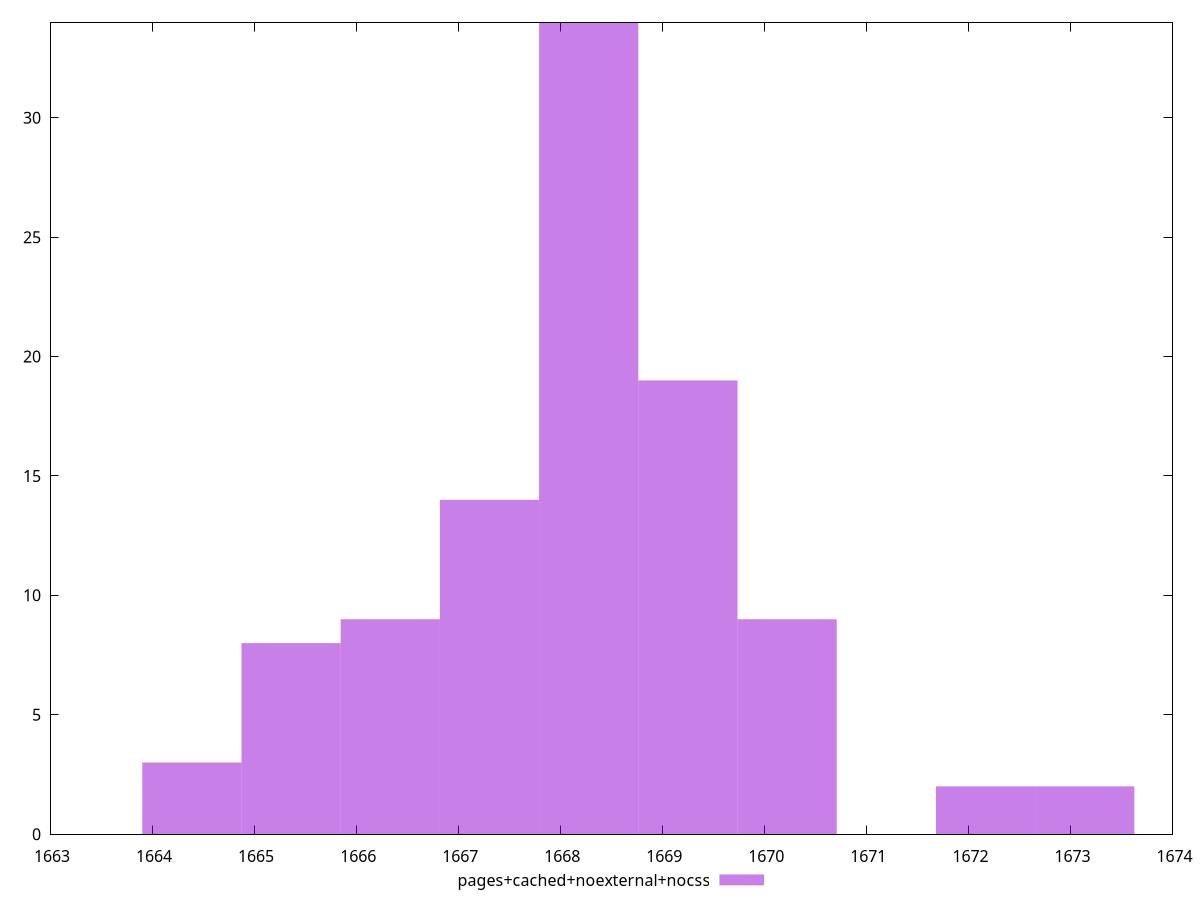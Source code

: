 $_pagesCachedNoexternalNocss <<EOF
1668.2792412206811 34
1667.3070505206692 14
1666.3348598206571 9
1670.2236226207053 9
1669.2514319206932 19
1665.362669120645 8
1672.1680040207293 2
1673.1401947207414 2
1664.390478420633 3
EOF
set key outside below
set terminal pngcairo
set output "report_00004_2020-11-02T20-21-41.718Z/first-contentful-paint/pages+cached+noexternal+nocss//raw_hist.png"
set yrange [0:34]
set boxwidth 0.972190700012052
set style fill transparent solid 0.5 noborder
plot $_pagesCachedNoexternalNocss title "pages+cached+noexternal+nocss" with boxes ,
